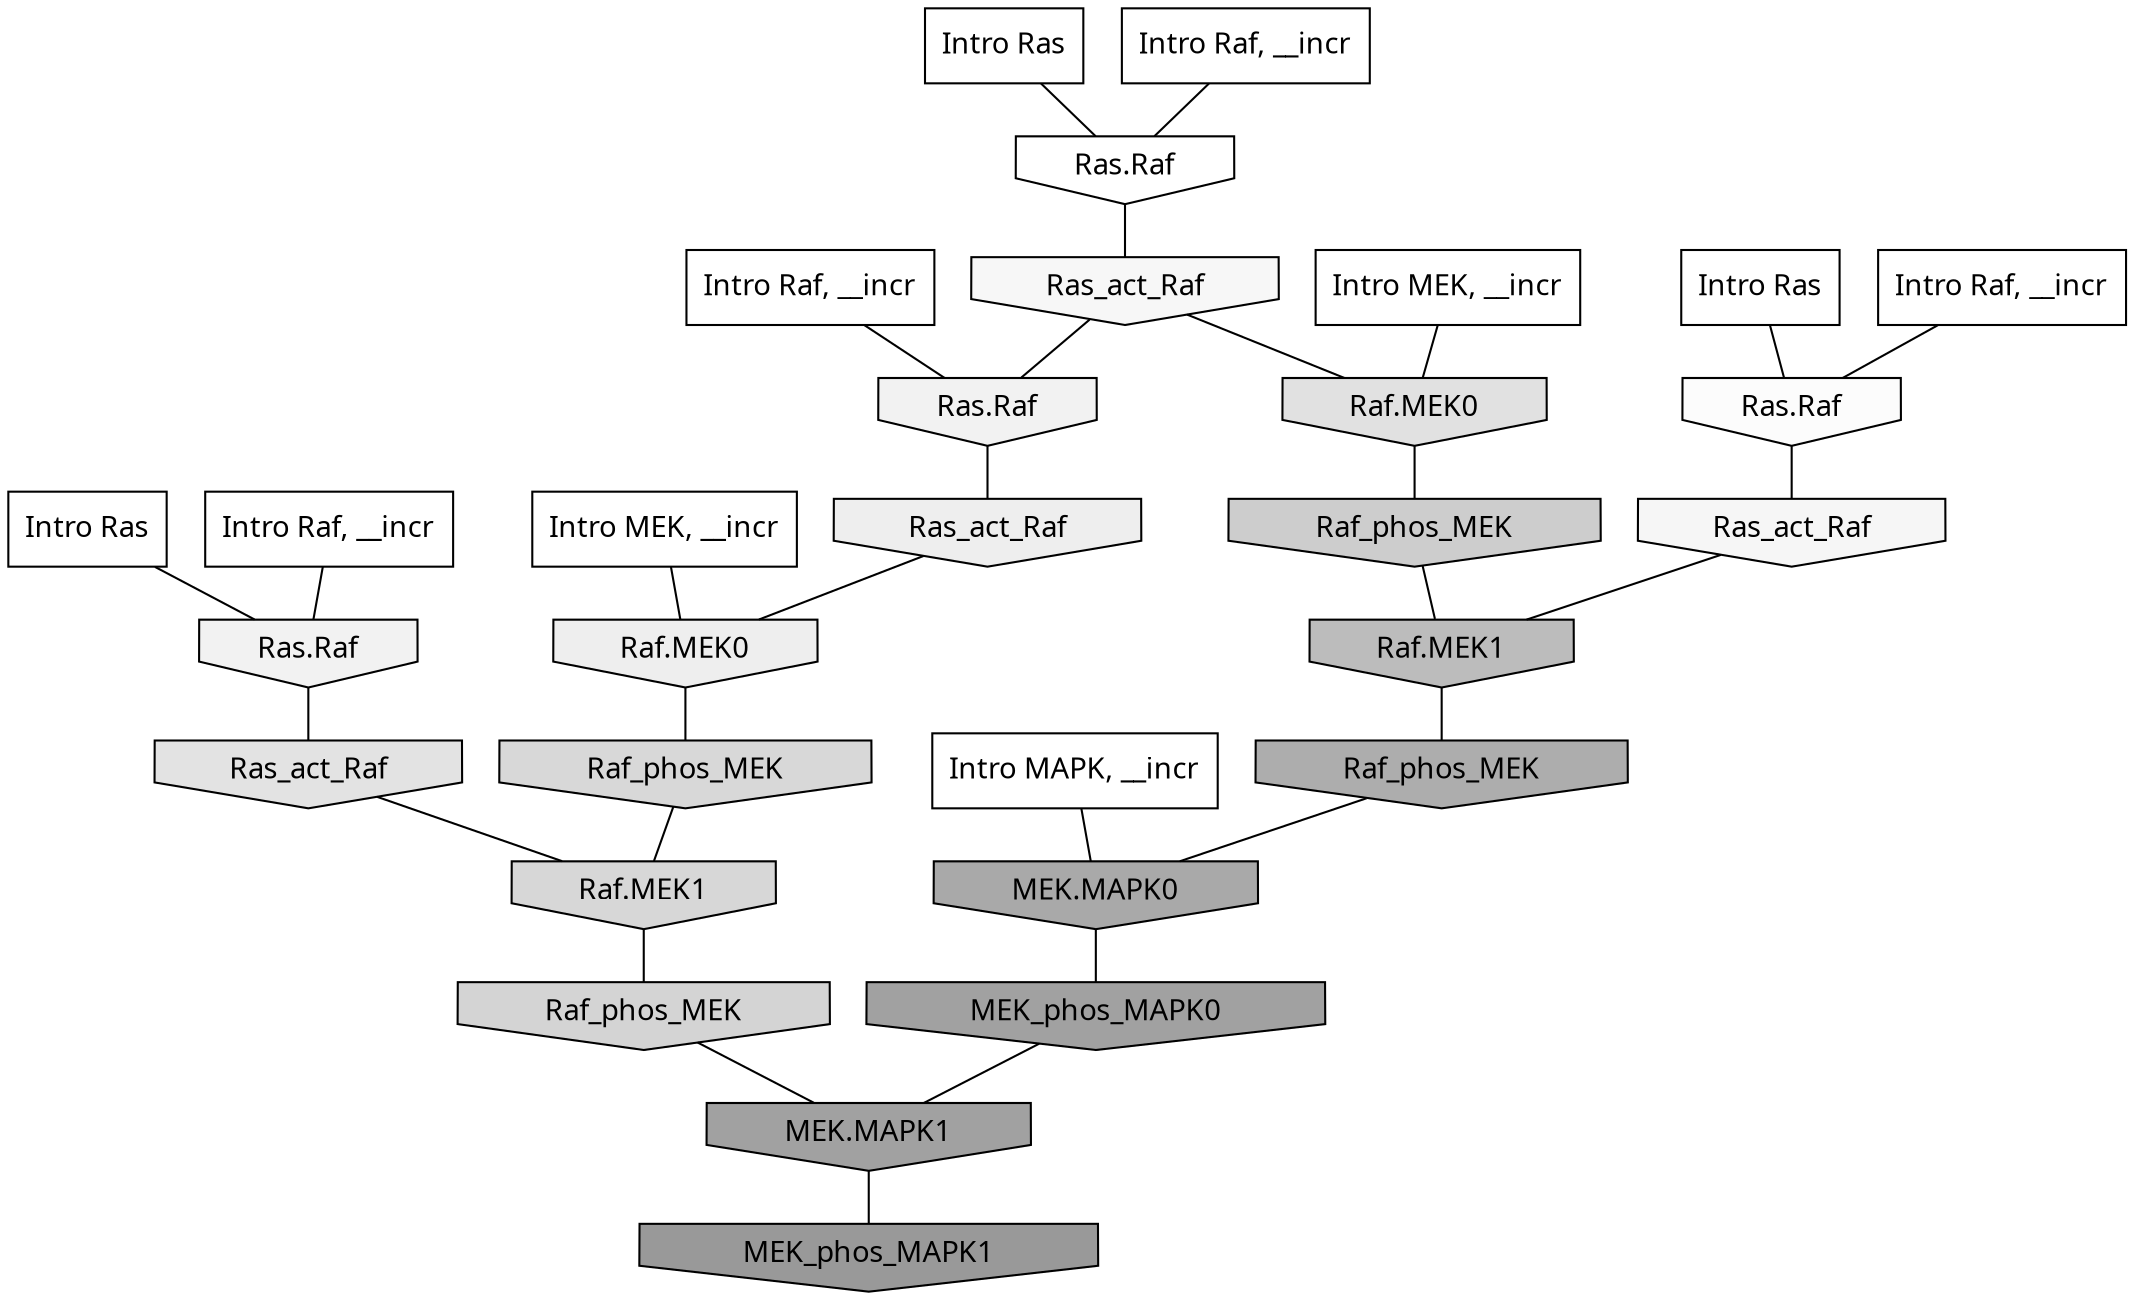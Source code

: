 digraph G{
  rankdir="TB";
  ranksep=0.30;
  node [fontname="CMU Serif"];
  edge [fontname="CMU Serif"];
  
  34 [label="Intro Ras", shape=rectangle, style=filled, fillcolor="0.000 0.000 1.000"]
  
  60 [label="Intro Ras", shape=rectangle, style=filled, fillcolor="0.000 0.000 1.000"]
  
  78 [label="Intro Ras", shape=rectangle, style=filled, fillcolor="0.000 0.000 1.000"]
  
  671 [label="Intro Raf, __incr", shape=rectangle, style=filled, fillcolor="0.000 0.000 1.000"]
  
  830 [label="Intro Raf, __incr", shape=rectangle, style=filled, fillcolor="0.000 0.000 1.000"]
  
  905 [label="Intro Raf, __incr", shape=rectangle, style=filled, fillcolor="0.000 0.000 1.000"]
  
  1056 [label="Intro Raf, __incr", shape=rectangle, style=filled, fillcolor="0.000 0.000 1.000"]
  
  1388 [label="Intro MEK, __incr", shape=rectangle, style=filled, fillcolor="0.000 0.000 1.000"]
  
  1404 [label="Intro MEK, __incr", shape=rectangle, style=filled, fillcolor="0.000 0.000 1.000"]
  
  2410 [label="Intro MAPK, __incr", shape=rectangle, style=filled, fillcolor="0.000 0.000 1.000"]
  
  3258 [label="Ras.Raf", shape=invhouse, style=filled, fillcolor="0.000 0.000 1.000"]
  
  3411 [label="Ras.Raf", shape=invhouse, style=filled, fillcolor="0.000 0.000 0.988"]
  
  3564 [label="Ras_act_Raf", shape=invhouse, style=filled, fillcolor="0.000 0.000 0.966"]
  
  3605 [label="Ras_act_Raf", shape=invhouse, style=filled, fillcolor="0.000 0.000 0.962"]
  
  3784 [label="Ras.Raf", shape=invhouse, style=filled, fillcolor="0.000 0.000 0.948"]
  
  3795 [label="Ras.Raf", shape=invhouse, style=filled, fillcolor="0.000 0.000 0.947"]
  
  4050 [label="Ras_act_Raf", shape=invhouse, style=filled, fillcolor="0.000 0.000 0.933"]
  
  4052 [label="Raf.MEK0", shape=invhouse, style=filled, fillcolor="0.000 0.000 0.933"]
  
  4805 [label="Ras_act_Raf", shape=invhouse, style=filled, fillcolor="0.000 0.000 0.890"]
  
  5011 [label="Raf.MEK0", shape=invhouse, style=filled, fillcolor="0.000 0.000 0.879"]
  
  5631 [label="Raf_phos_MEK", shape=invhouse, style=filled, fillcolor="0.000 0.000 0.847"]
  
  5796 [label="Raf.MEK1", shape=invhouse, style=filled, fillcolor="0.000 0.000 0.840"]
  
  6038 [label="Raf_phos_MEK", shape=invhouse, style=filled, fillcolor="0.000 0.000 0.829"]
  
  6829 [label="Raf_phos_MEK", shape=invhouse, style=filled, fillcolor="0.000 0.000 0.801"]
  
  9198 [label="Raf.MEK1", shape=invhouse, style=filled, fillcolor="0.000 0.000 0.738"]
  
  12966 [label="Raf_phos_MEK", shape=invhouse, style=filled, fillcolor="0.000 0.000 0.676"]
  
  13828 [label="MEK.MAPK0", shape=invhouse, style=filled, fillcolor="0.000 0.000 0.664"]
  
  16239 [label="MEK_phos_MAPK0", shape=invhouse, style=filled, fillcolor="0.000 0.000 0.630"]
  
  16244 [label="MEK.MAPK1", shape=invhouse, style=filled, fillcolor="0.000 0.000 0.630"]
  
  17488 [label="MEK_phos_MAPK1", shape=invhouse, style=filled, fillcolor="0.000 0.000 0.600"]
  
  
  16244 -> 17488 [dir=none, color="0.000 0.000 0.000"] 
  16239 -> 16244 [dir=none, color="0.000 0.000 0.000"] 
  13828 -> 16239 [dir=none, color="0.000 0.000 0.000"] 
  12966 -> 13828 [dir=none, color="0.000 0.000 0.000"] 
  9198 -> 12966 [dir=none, color="0.000 0.000 0.000"] 
  6829 -> 9198 [dir=none, color="0.000 0.000 0.000"] 
  6038 -> 16244 [dir=none, color="0.000 0.000 0.000"] 
  5796 -> 6038 [dir=none, color="0.000 0.000 0.000"] 
  5631 -> 5796 [dir=none, color="0.000 0.000 0.000"] 
  5011 -> 6829 [dir=none, color="0.000 0.000 0.000"] 
  4805 -> 5796 [dir=none, color="0.000 0.000 0.000"] 
  4052 -> 5631 [dir=none, color="0.000 0.000 0.000"] 
  4050 -> 4052 [dir=none, color="0.000 0.000 0.000"] 
  3795 -> 4805 [dir=none, color="0.000 0.000 0.000"] 
  3784 -> 4050 [dir=none, color="0.000 0.000 0.000"] 
  3605 -> 9198 [dir=none, color="0.000 0.000 0.000"] 
  3564 -> 3784 [dir=none, color="0.000 0.000 0.000"] 
  3564 -> 5011 [dir=none, color="0.000 0.000 0.000"] 
  3411 -> 3605 [dir=none, color="0.000 0.000 0.000"] 
  3258 -> 3564 [dir=none, color="0.000 0.000 0.000"] 
  2410 -> 13828 [dir=none, color="0.000 0.000 0.000"] 
  1404 -> 4052 [dir=none, color="0.000 0.000 0.000"] 
  1388 -> 5011 [dir=none, color="0.000 0.000 0.000"] 
  1056 -> 3258 [dir=none, color="0.000 0.000 0.000"] 
  905 -> 3795 [dir=none, color="0.000 0.000 0.000"] 
  830 -> 3784 [dir=none, color="0.000 0.000 0.000"] 
  671 -> 3411 [dir=none, color="0.000 0.000 0.000"] 
  78 -> 3411 [dir=none, color="0.000 0.000 0.000"] 
  60 -> 3258 [dir=none, color="0.000 0.000 0.000"] 
  34 -> 3795 [dir=none, color="0.000 0.000 0.000"] 
  
  }
